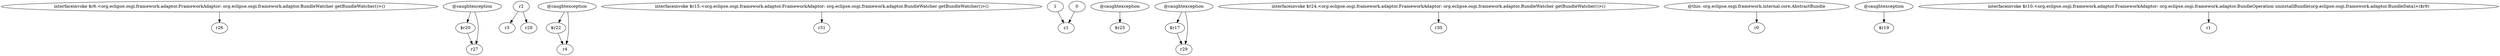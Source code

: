 digraph g {
0[label="interfaceinvoke $r6.<org.eclipse.osgi.framework.adaptor.FrameworkAdaptor: org.eclipse.osgi.framework.adaptor.BundleWatcher getBundleWatcher()>()"]
1[label="r26"]
0->1[label=""]
2[label="$r20"]
3[label="r27"]
2->3[label=""]
4[label="@caughtexception"]
4->2[label=""]
5[label="r2"]
6[label="r3"]
5->6[label=""]
7[label="@caughtexception"]
8[label="$r22"]
7->8[label=""]
9[label="r4"]
7->9[label=""]
10[label="interfaceinvoke $r15.<org.eclipse.osgi.framework.adaptor.FrameworkAdaptor: org.eclipse.osgi.framework.adaptor.BundleWatcher getBundleWatcher()>()"]
11[label="r31"]
10->11[label=""]
12[label="r28"]
5->12[label=""]
13[label="1"]
14[label="z1"]
13->14[label=""]
15[label="0"]
15->14[label=""]
8->9[label=""]
16[label="@caughtexception"]
17[label="$r25"]
16->17[label=""]
18[label="@caughtexception"]
19[label="$r17"]
18->19[label=""]
20[label="r29"]
18->20[label=""]
21[label="interfaceinvoke $r24.<org.eclipse.osgi.framework.adaptor.FrameworkAdaptor: org.eclipse.osgi.framework.adaptor.BundleWatcher getBundleWatcher()>()"]
22[label="r30"]
21->22[label=""]
23[label="@this: org.eclipse.osgi.framework.internal.core.AbstractBundle"]
24[label="r0"]
23->24[label=""]
25[label="@caughtexception"]
26[label="$r19"]
25->26[label=""]
27[label="interfaceinvoke $r10.<org.eclipse.osgi.framework.adaptor.FrameworkAdaptor: org.eclipse.osgi.framework.adaptor.BundleOperation uninstallBundle(org.eclipse.osgi.framework.adaptor.BundleData)>($r9)"]
28[label="r1"]
27->28[label=""]
19->20[label=""]
4->3[label=""]
}